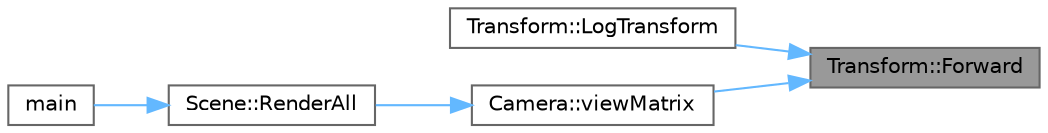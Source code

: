 digraph "Transform::Forward"
{
 // LATEX_PDF_SIZE
  bgcolor="transparent";
  edge [fontname=Helvetica,fontsize=10,labelfontname=Helvetica,labelfontsize=10];
  node [fontname=Helvetica,fontsize=10,shape=box,height=0.2,width=0.4];
  rankdir="RL";
  Node1 [label="Transform::Forward",height=0.2,width=0.4,color="gray40", fillcolor="grey60", style="filled", fontcolor="black",tooltip="Our local forward vector"];
  Node1 -> Node2 [dir="back",color="steelblue1",style="solid"];
  Node2 [label="Transform::LogTransform",height=0.2,width=0.4,color="grey40", fillcolor="white", style="filled",URL="$class_transform.html#ac9c40f5472213803d5143a0fa0338c32",tooltip="Output the values of matrix"];
  Node1 -> Node3 [dir="back",color="steelblue1",style="solid"];
  Node3 [label="Camera::viewMatrix",height=0.2,width=0.4,color="grey40", fillcolor="white", style="filled",URL="$class_camera.html#ade59c8e9e1ccf81c92d69722ed070718",tooltip="Uses glm::lookAt to build a view matrix from cameraTransform"];
  Node3 -> Node4 [dir="back",color="steelblue1",style="solid"];
  Node4 [label="Scene::RenderAll",height=0.2,width=0.4,color="grey40", fillcolor="white", style="filled",URL="$class_scene.html#af1231c8f794238d9fb79e5f413e0108f",tooltip="Draw all gameObjects using cameras[0] as a camera, accounting for all lights"];
  Node4 -> Node5 [dir="back",color="steelblue1",style="solid"];
  Node5 [label="main",height=0.2,width=0.4,color="grey40", fillcolor="white", style="filled",URL="$main_8cpp.html#ae66f6b31b5ad750f1fe042a706a4e3d4",tooltip=" "];
}
